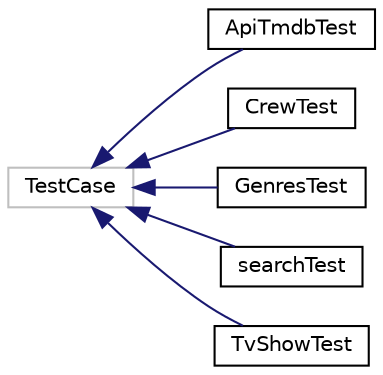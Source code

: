 digraph "Graphical Class Hierarchy"
{
  edge [fontname="Helvetica",fontsize="10",labelfontname="Helvetica",labelfontsize="10"];
  node [fontname="Helvetica",fontsize="10",shape=record];
  rankdir="LR";
  Node19 [label="TestCase",height=0.2,width=0.4,color="grey75", fillcolor="white", style="filled"];
  Node19 -> Node0 [dir="back",color="midnightblue",fontsize="10",style="solid",fontname="Helvetica"];
  Node0 [label="ApiTmdbTest",height=0.2,width=0.4,color="black", fillcolor="white", style="filled",URL="$classApiTmdbTest.html"];
  Node19 -> Node21 [dir="back",color="midnightblue",fontsize="10",style="solid",fontname="Helvetica"];
  Node21 [label="CrewTest",height=0.2,width=0.4,color="black", fillcolor="white", style="filled",URL="$classCrewTest.html"];
  Node19 -> Node22 [dir="back",color="midnightblue",fontsize="10",style="solid",fontname="Helvetica"];
  Node22 [label="GenresTest",height=0.2,width=0.4,color="black", fillcolor="white", style="filled",URL="$classGenresTest.html"];
  Node19 -> Node23 [dir="back",color="midnightblue",fontsize="10",style="solid",fontname="Helvetica"];
  Node23 [label="searchTest",height=0.2,width=0.4,color="black", fillcolor="white", style="filled",URL="$classsearchTest.html"];
  Node19 -> Node24 [dir="back",color="midnightblue",fontsize="10",style="solid",fontname="Helvetica"];
  Node24 [label="TvShowTest",height=0.2,width=0.4,color="black", fillcolor="white", style="filled",URL="$classTvShowTest.html"];
}
